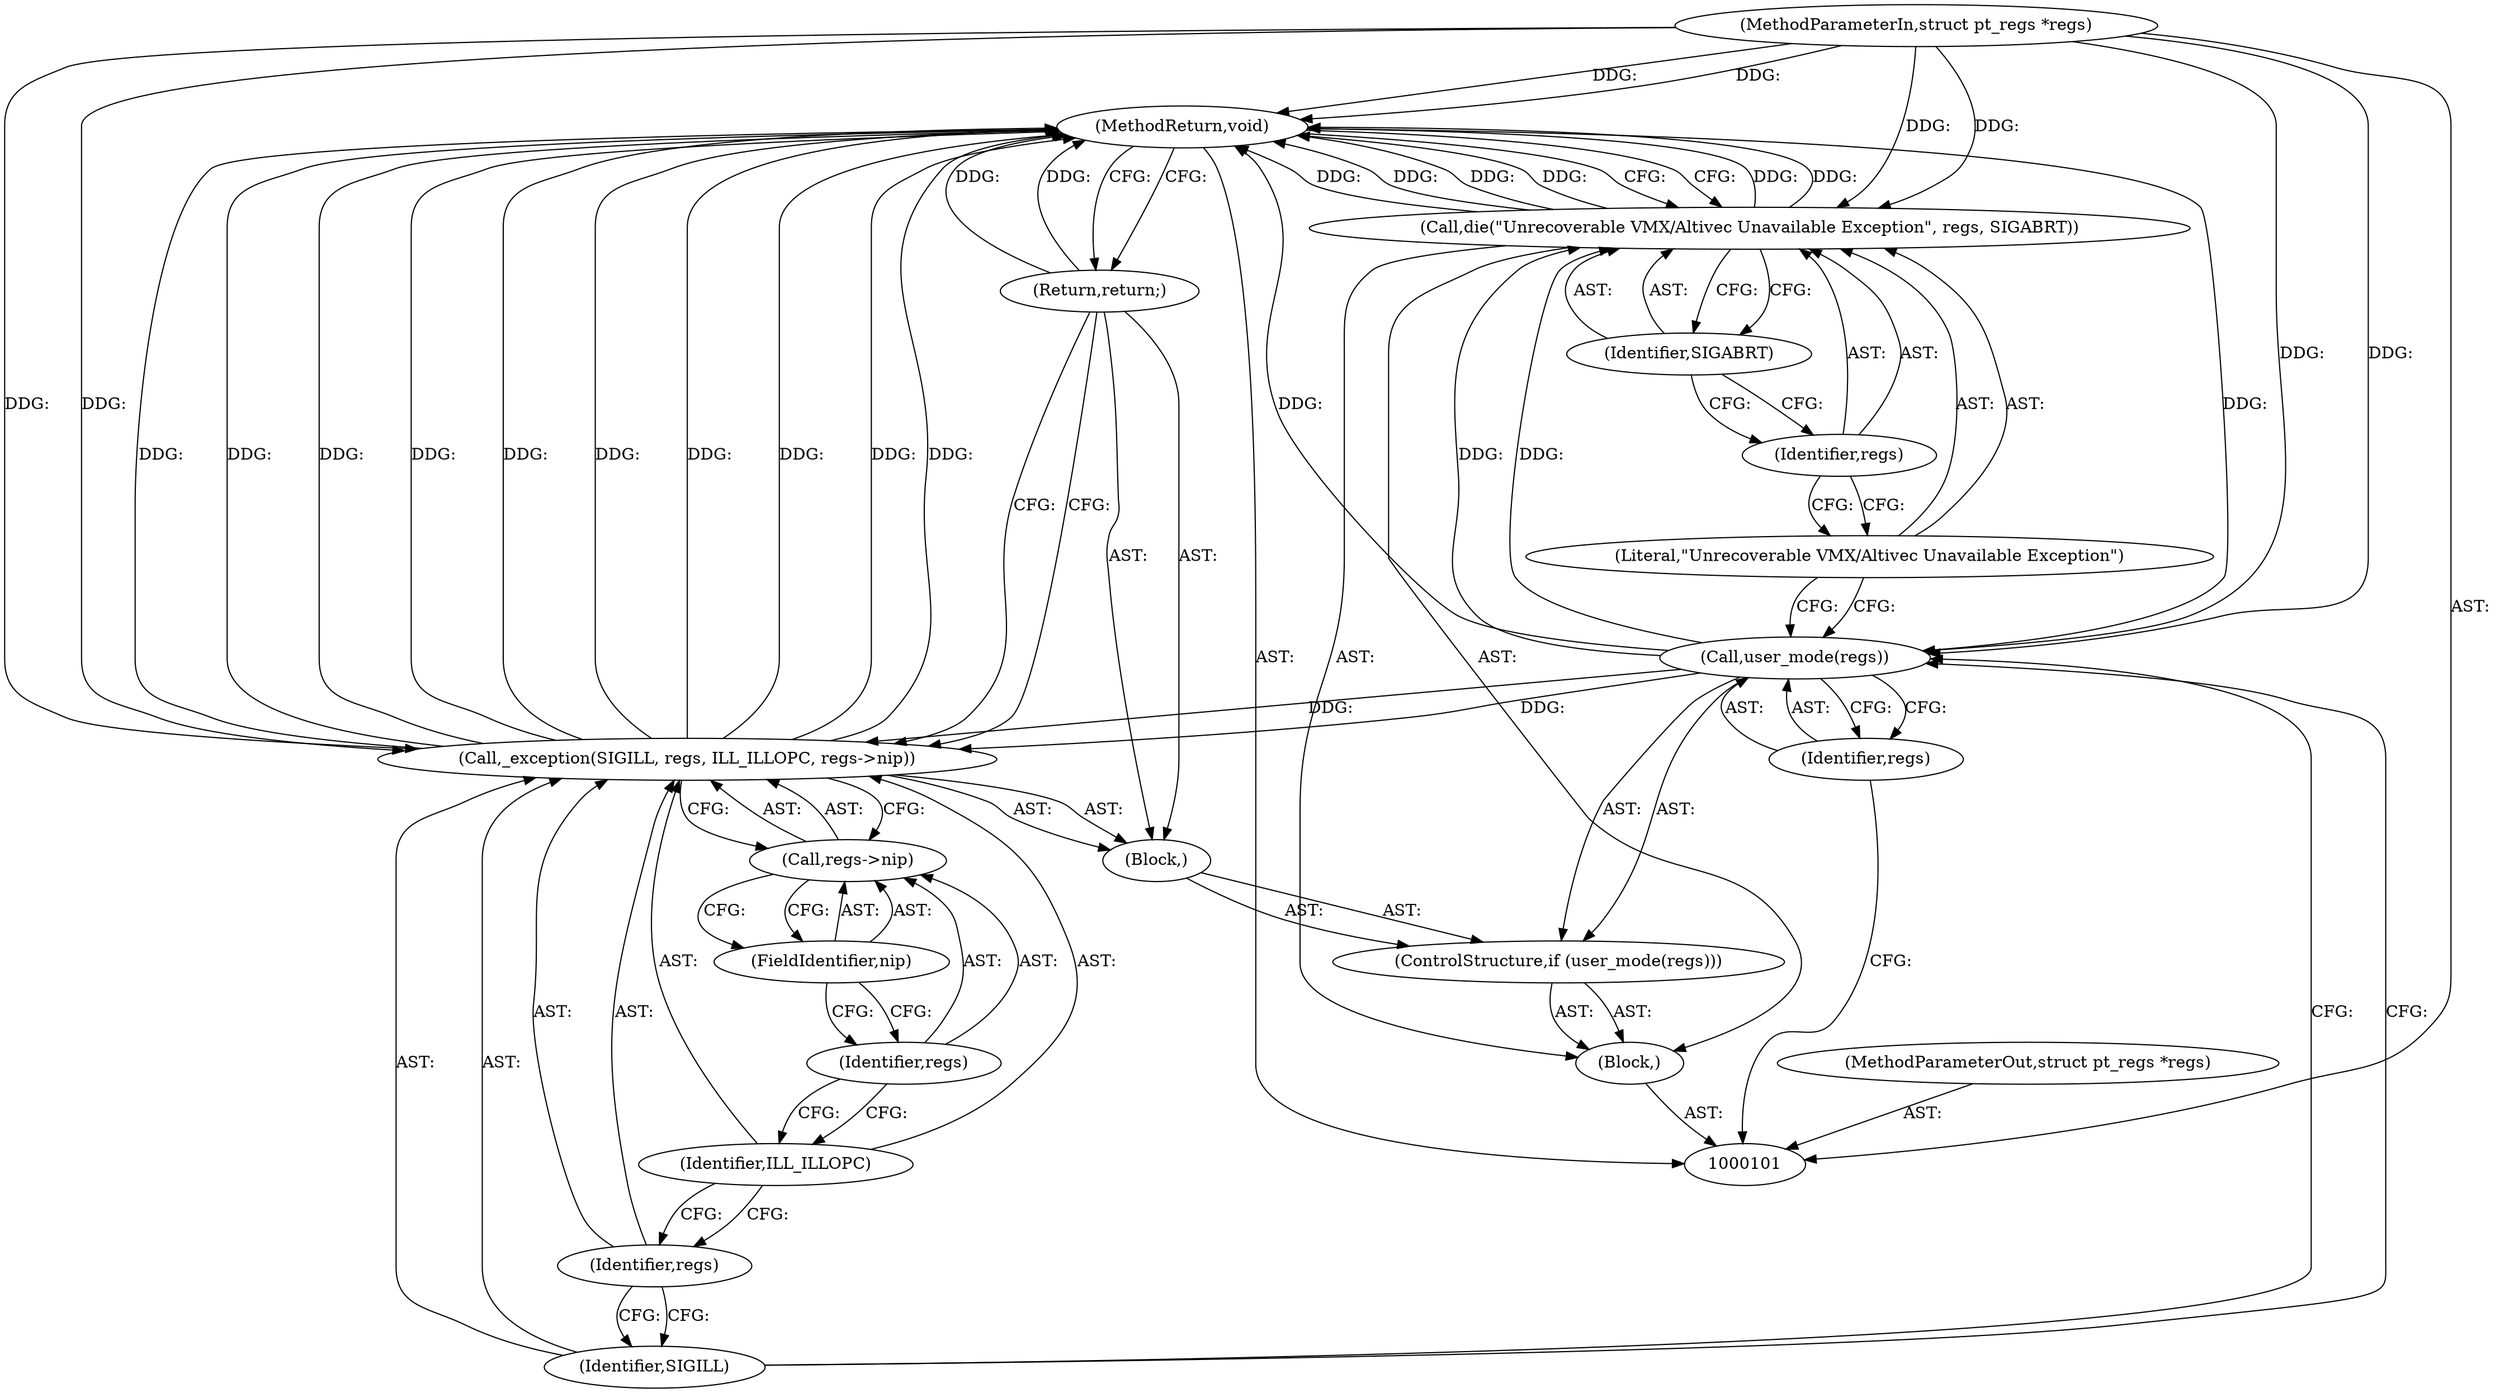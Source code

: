 digraph "0_linux_6c4841c2b6c32a134f9f36e5e08857138cc12b10" {
"1000120" [label="(MethodReturn,void)"];
"1000102" [label="(MethodParameterIn,struct pt_regs *regs)"];
"1000148" [label="(MethodParameterOut,struct pt_regs *regs)"];
"1000116" [label="(Call,die(\"Unrecoverable VMX/Altivec Unavailable Exception\", regs, SIGABRT))"];
"1000118" [label="(Identifier,regs)"];
"1000117" [label="(Literal,\"Unrecoverable VMX/Altivec Unavailable Exception\")"];
"1000119" [label="(Identifier,SIGABRT)"];
"1000103" [label="(Block,)"];
"1000106" [label="(Identifier,regs)"];
"1000104" [label="(ControlStructure,if (user_mode(regs)))"];
"1000107" [label="(Block,)"];
"1000105" [label="(Call,user_mode(regs))"];
"1000109" [label="(Identifier,SIGILL)"];
"1000110" [label="(Identifier,regs)"];
"1000111" [label="(Identifier,ILL_ILLOPC)"];
"1000108" [label="(Call,_exception(SIGILL, regs, ILL_ILLOPC, regs->nip))"];
"1000112" [label="(Call,regs->nip)"];
"1000113" [label="(Identifier,regs)"];
"1000114" [label="(FieldIdentifier,nip)"];
"1000115" [label="(Return,return;)"];
"1000120" -> "1000101"  [label="AST: "];
"1000120" -> "1000115"  [label="CFG: "];
"1000120" -> "1000116"  [label="CFG: "];
"1000108" -> "1000120"  [label="DDG: "];
"1000108" -> "1000120"  [label="DDG: "];
"1000108" -> "1000120"  [label="DDG: "];
"1000108" -> "1000120"  [label="DDG: "];
"1000108" -> "1000120"  [label="DDG: "];
"1000105" -> "1000120"  [label="DDG: "];
"1000116" -> "1000120"  [label="DDG: "];
"1000116" -> "1000120"  [label="DDG: "];
"1000116" -> "1000120"  [label="DDG: "];
"1000102" -> "1000120"  [label="DDG: "];
"1000115" -> "1000120"  [label="DDG: "];
"1000102" -> "1000101"  [label="AST: "];
"1000102" -> "1000120"  [label="DDG: "];
"1000102" -> "1000105"  [label="DDG: "];
"1000102" -> "1000108"  [label="DDG: "];
"1000102" -> "1000116"  [label="DDG: "];
"1000148" -> "1000101"  [label="AST: "];
"1000116" -> "1000103"  [label="AST: "];
"1000116" -> "1000119"  [label="CFG: "];
"1000117" -> "1000116"  [label="AST: "];
"1000118" -> "1000116"  [label="AST: "];
"1000119" -> "1000116"  [label="AST: "];
"1000120" -> "1000116"  [label="CFG: "];
"1000116" -> "1000120"  [label="DDG: "];
"1000116" -> "1000120"  [label="DDG: "];
"1000116" -> "1000120"  [label="DDG: "];
"1000105" -> "1000116"  [label="DDG: "];
"1000102" -> "1000116"  [label="DDG: "];
"1000118" -> "1000116"  [label="AST: "];
"1000118" -> "1000117"  [label="CFG: "];
"1000119" -> "1000118"  [label="CFG: "];
"1000117" -> "1000116"  [label="AST: "];
"1000117" -> "1000105"  [label="CFG: "];
"1000118" -> "1000117"  [label="CFG: "];
"1000119" -> "1000116"  [label="AST: "];
"1000119" -> "1000118"  [label="CFG: "];
"1000116" -> "1000119"  [label="CFG: "];
"1000103" -> "1000101"  [label="AST: "];
"1000104" -> "1000103"  [label="AST: "];
"1000116" -> "1000103"  [label="AST: "];
"1000106" -> "1000105"  [label="AST: "];
"1000106" -> "1000101"  [label="CFG: "];
"1000105" -> "1000106"  [label="CFG: "];
"1000104" -> "1000103"  [label="AST: "];
"1000105" -> "1000104"  [label="AST: "];
"1000107" -> "1000104"  [label="AST: "];
"1000107" -> "1000104"  [label="AST: "];
"1000108" -> "1000107"  [label="AST: "];
"1000115" -> "1000107"  [label="AST: "];
"1000105" -> "1000104"  [label="AST: "];
"1000105" -> "1000106"  [label="CFG: "];
"1000106" -> "1000105"  [label="AST: "];
"1000109" -> "1000105"  [label="CFG: "];
"1000117" -> "1000105"  [label="CFG: "];
"1000105" -> "1000120"  [label="DDG: "];
"1000102" -> "1000105"  [label="DDG: "];
"1000105" -> "1000108"  [label="DDG: "];
"1000105" -> "1000116"  [label="DDG: "];
"1000109" -> "1000108"  [label="AST: "];
"1000109" -> "1000105"  [label="CFG: "];
"1000110" -> "1000109"  [label="CFG: "];
"1000110" -> "1000108"  [label="AST: "];
"1000110" -> "1000109"  [label="CFG: "];
"1000111" -> "1000110"  [label="CFG: "];
"1000111" -> "1000108"  [label="AST: "];
"1000111" -> "1000110"  [label="CFG: "];
"1000113" -> "1000111"  [label="CFG: "];
"1000108" -> "1000107"  [label="AST: "];
"1000108" -> "1000112"  [label="CFG: "];
"1000109" -> "1000108"  [label="AST: "];
"1000110" -> "1000108"  [label="AST: "];
"1000111" -> "1000108"  [label="AST: "];
"1000112" -> "1000108"  [label="AST: "];
"1000115" -> "1000108"  [label="CFG: "];
"1000108" -> "1000120"  [label="DDG: "];
"1000108" -> "1000120"  [label="DDG: "];
"1000108" -> "1000120"  [label="DDG: "];
"1000108" -> "1000120"  [label="DDG: "];
"1000108" -> "1000120"  [label="DDG: "];
"1000105" -> "1000108"  [label="DDG: "];
"1000102" -> "1000108"  [label="DDG: "];
"1000112" -> "1000108"  [label="AST: "];
"1000112" -> "1000114"  [label="CFG: "];
"1000113" -> "1000112"  [label="AST: "];
"1000114" -> "1000112"  [label="AST: "];
"1000108" -> "1000112"  [label="CFG: "];
"1000113" -> "1000112"  [label="AST: "];
"1000113" -> "1000111"  [label="CFG: "];
"1000114" -> "1000113"  [label="CFG: "];
"1000114" -> "1000112"  [label="AST: "];
"1000114" -> "1000113"  [label="CFG: "];
"1000112" -> "1000114"  [label="CFG: "];
"1000115" -> "1000107"  [label="AST: "];
"1000115" -> "1000108"  [label="CFG: "];
"1000120" -> "1000115"  [label="CFG: "];
"1000115" -> "1000120"  [label="DDG: "];
}

